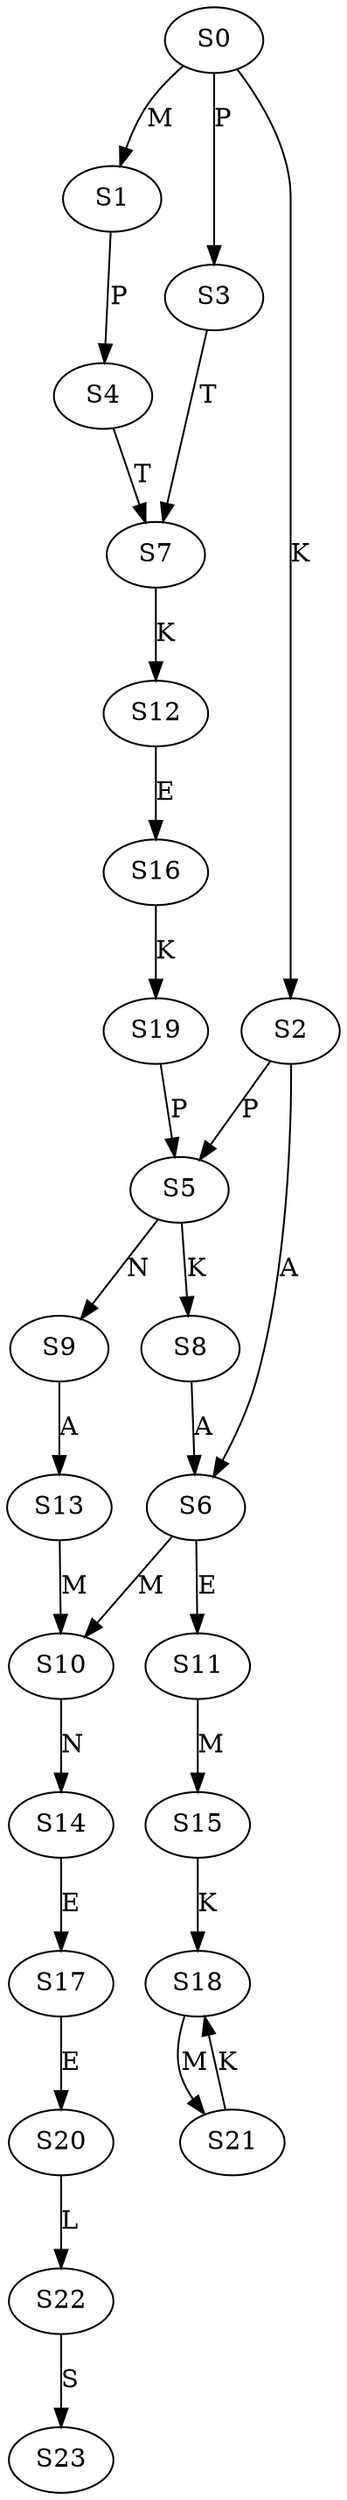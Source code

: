 strict digraph  {
	S0 -> S1 [ label = M ];
	S0 -> S2 [ label = K ];
	S0 -> S3 [ label = P ];
	S1 -> S4 [ label = P ];
	S2 -> S5 [ label = P ];
	S2 -> S6 [ label = A ];
	S3 -> S7 [ label = T ];
	S4 -> S7 [ label = T ];
	S5 -> S8 [ label = K ];
	S5 -> S9 [ label = N ];
	S6 -> S10 [ label = M ];
	S6 -> S11 [ label = E ];
	S7 -> S12 [ label = K ];
	S8 -> S6 [ label = A ];
	S9 -> S13 [ label = A ];
	S10 -> S14 [ label = N ];
	S11 -> S15 [ label = M ];
	S12 -> S16 [ label = E ];
	S13 -> S10 [ label = M ];
	S14 -> S17 [ label = E ];
	S15 -> S18 [ label = K ];
	S16 -> S19 [ label = K ];
	S17 -> S20 [ label = E ];
	S18 -> S21 [ label = M ];
	S19 -> S5 [ label = P ];
	S20 -> S22 [ label = L ];
	S21 -> S18 [ label = K ];
	S22 -> S23 [ label = S ];
}
